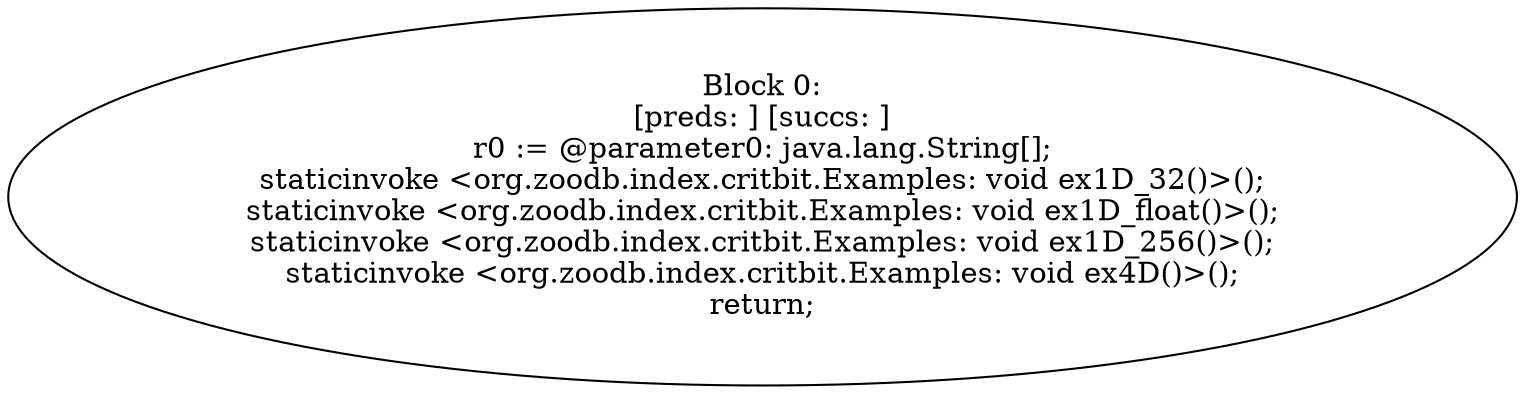 digraph "unitGraph" {
    "Block 0:
[preds: ] [succs: ]
r0 := @parameter0: java.lang.String[];
staticinvoke <org.zoodb.index.critbit.Examples: void ex1D_32()>();
staticinvoke <org.zoodb.index.critbit.Examples: void ex1D_float()>();
staticinvoke <org.zoodb.index.critbit.Examples: void ex1D_256()>();
staticinvoke <org.zoodb.index.critbit.Examples: void ex4D()>();
return;
"
}
